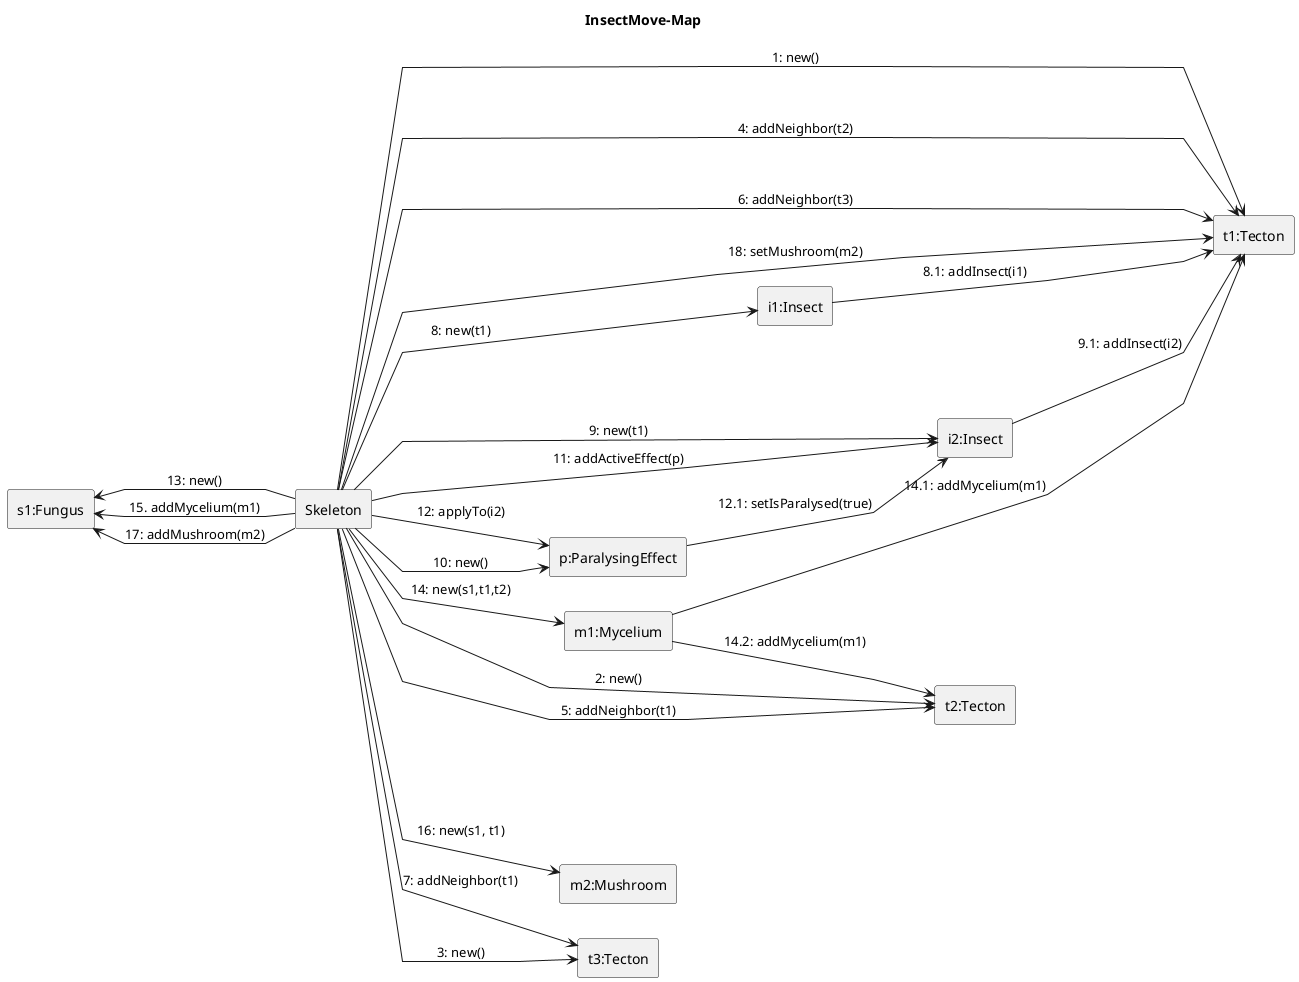 @startuml Insect-move/map 
left to right direction
title InsectMove-Map
skinparam linetype polyline
rectangle Skeleton as S

rectangle "s1:Fungus" as s1
rectangle "m1:Mycelium" as m1
rectangle "m2:Mushroom" as m2
rectangle "t1:Tecton" as t1
rectangle "t2:Tecton" as t2
rectangle "t3:Tecton" as t3
rectangle "i1:Insect" as i1
rectangle "i2:Insect" as i2
rectangle "p:ParalysingEffect" as p

S --> t1: 1: new()
S --> t2: 2: new()
S --> t3: 3: new()
S --> t1: 4: addNeighbor(t2)
S --> t2: 5: addNeighbor(t1)
S --> t1: 6: addNeighbor(t3)
S --> t3: 7: addNeighbor(t1)

S --> i1: 8: new(t1)
i1 --> t1 : 8.1: addInsect(i1)
S --> i2: 9: new(t1)
i2 --> t1 : 9.1: addInsect(i2)
S --> p: 10: new()
S --> i2: 11: addActiveEffect(p)
S --> p : 12: applyTo(i2)
p --> i2 : 12.1: setIsParalysed(true)

S -left-> s1: 13: new()
S --> m1: 14: new(s1,t1,t2)
m1 --> t1 : 14.1: addMycelium(m1)
m1 --> t2 : 14.2: addMycelium(m1)
S --> s1: 15. addMycelium(m1)

S --> m2: 16: new(s1, t1)
S --> s1: 17: addMushroom(m2)
S --> t1: 18: setMushroom(m2)


@enduml